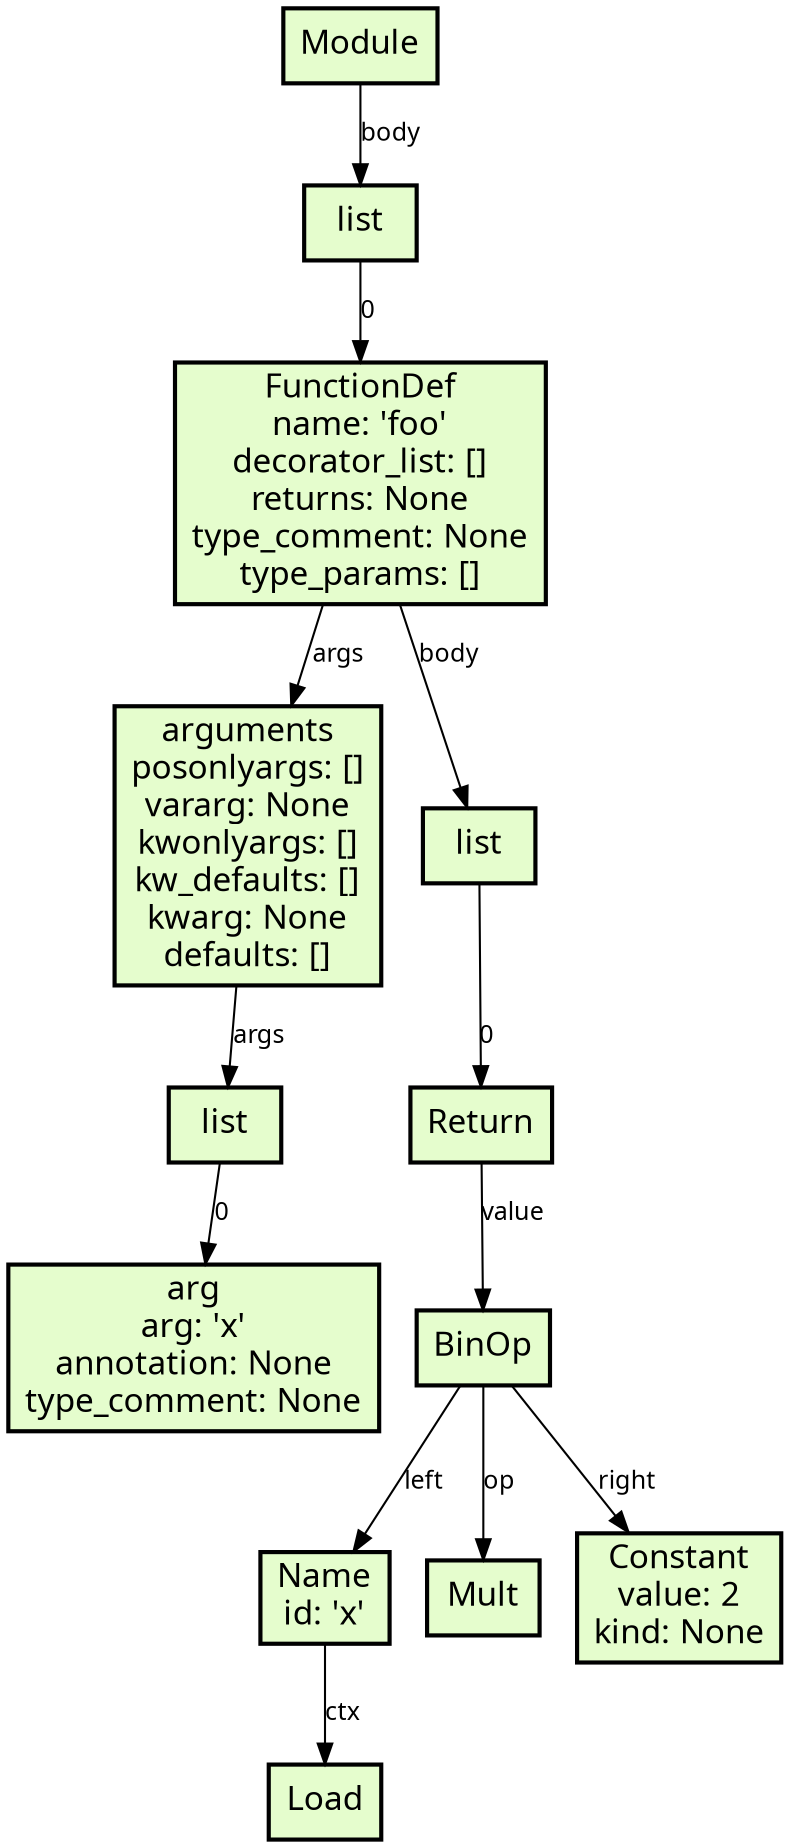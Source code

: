 digraph G {
node [fontname= "Fira Code" fontsize=16
style=filled fillcolor="#E5FDCD" penwidth=2]edge [fontname="Fira Code" fontsize=12]
0 [label="Module" shape=box]
1 [label="list" shape=box]
2 [label="FunctionDef\nname: 'foo'\ndecorator_list: []\nreturns: None\ntype_comment: None\ntype_params: []" shape=box]
3 [label="arguments\nposonlyargs: []\nvararg: None\nkwonlyargs: []\nkw_defaults: []\nkwarg: None\ndefaults: []" shape=box]
4 [label="list" shape=box]
5 [label="arg\narg: 'x'\nannotation: None\ntype_comment: None" shape=box]
6 [label="list" shape=box]
7 [label="Return\n" shape=box]
8 [label="BinOp\n" shape=box]
9 [label="Name\nid: 'x'" shape=box]
10 [label="Load\n" shape=box]
11 [label="Mult\n" shape=box]
12 [label="Constant\nvalue: 2\nkind: None" shape=box]
0 -> 1 [label="body"]
1 -> 2 [label="0"]
2 -> 3 [label="args"]
2 -> 6 [label="body"]
3 -> 4 [label="args"]
4 -> 5 [label="0"]
6 -> 7 [label="0"]
7 -> 8 [label="value"]
8 -> 9 [label="left"]
8 -> 11 [label="op"]
8 -> 12 [label="right"]
9 -> 10 [label="ctx"]
}
